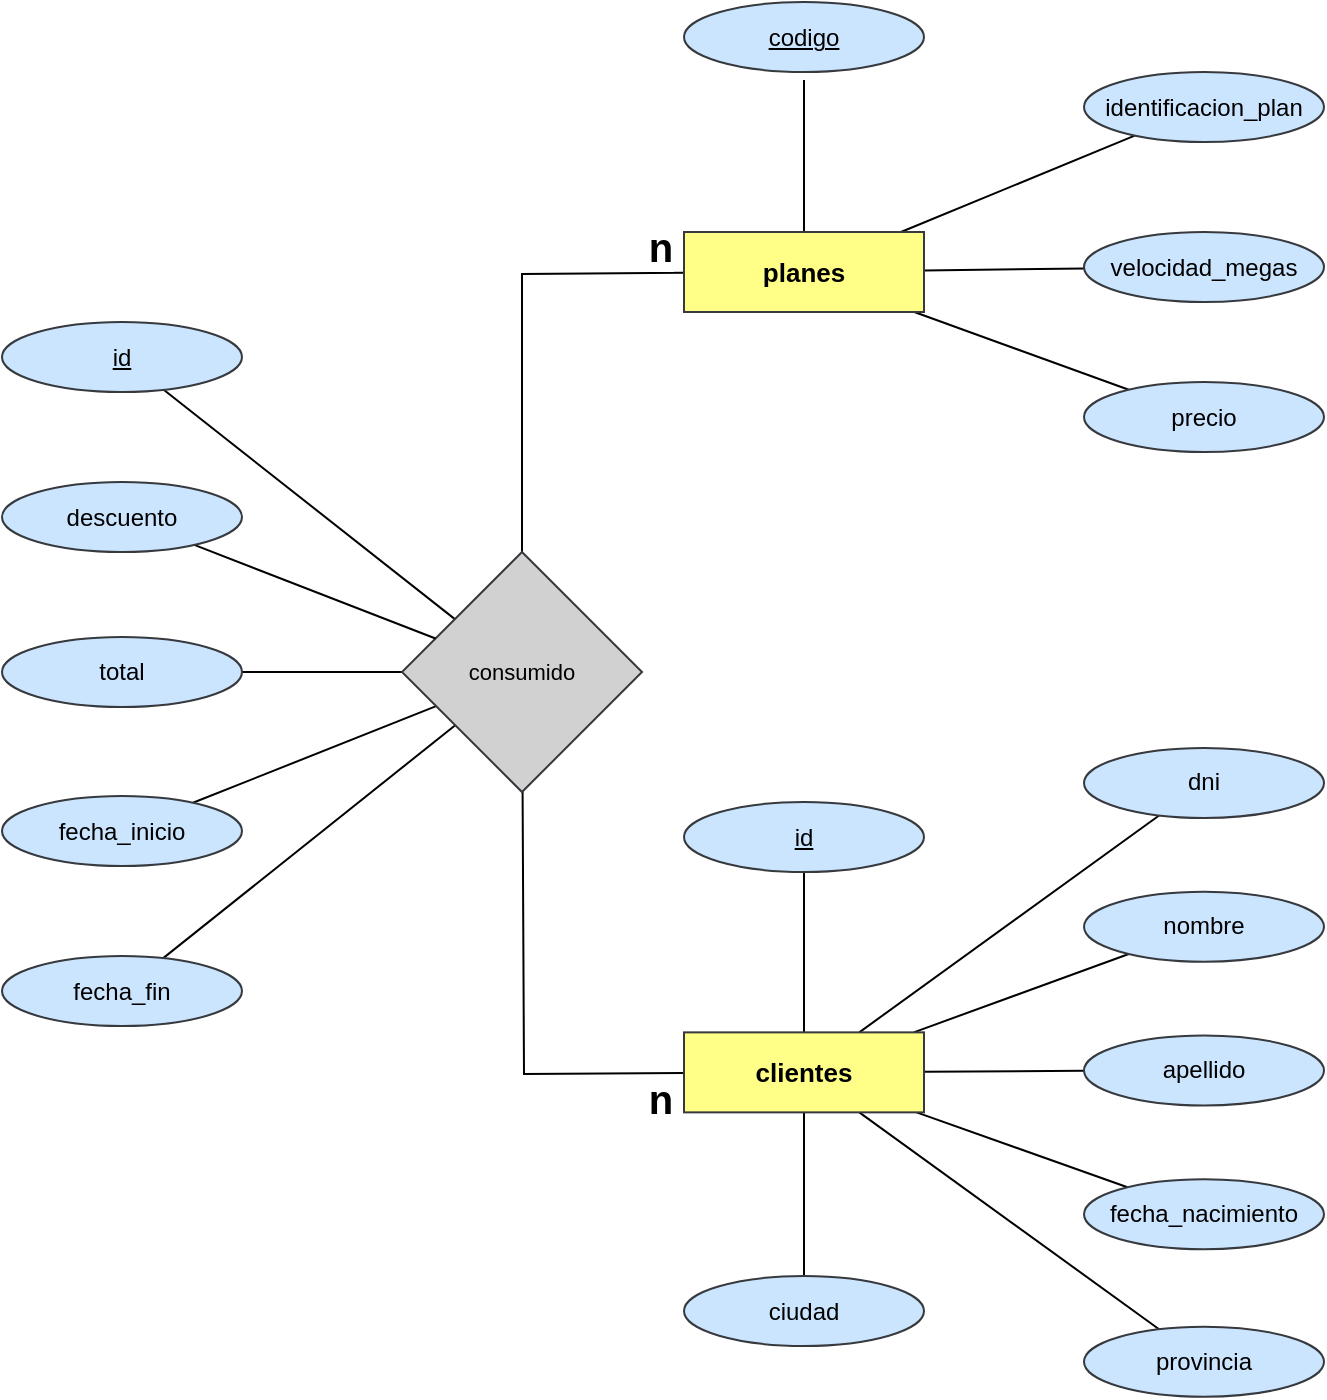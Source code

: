 <mxfile version="24.3.1" type="device">
  <diagram name="Página-1" id="GKcQqyCfQ1V4mNrMHVXt">
    <mxGraphModel dx="1374" dy="795" grid="1" gridSize="10" guides="1" tooltips="1" connect="1" arrows="1" fold="1" page="1" pageScale="1" pageWidth="827" pageHeight="1169" math="0" shadow="0">
      <root>
        <mxCell id="0" />
        <mxCell id="1" parent="0" />
        <mxCell id="48W_m3RGSCvSOmZZA0Iu-25" style="edgeStyle=none;rounded=0;orthogonalLoop=1;jettySize=auto;html=1;strokeColor=default;strokeWidth=1;align=center;verticalAlign=middle;fontFamily=Helvetica;fontSize=11;fontColor=default;labelBackgroundColor=default;endArrow=none;endFill=0;" parent="1" source="48W_m3RGSCvSOmZZA0Iu-5" edge="1">
          <mxGeometry relative="1" as="geometry">
            <mxPoint x="461" y="83" as="targetPoint" />
          </mxGeometry>
        </mxCell>
        <mxCell id="48W_m3RGSCvSOmZZA0Iu-26" style="edgeStyle=none;rounded=0;orthogonalLoop=1;jettySize=auto;html=1;strokeColor=default;strokeWidth=1;align=center;verticalAlign=middle;fontFamily=Helvetica;fontSize=11;fontColor=default;labelBackgroundColor=default;endArrow=none;endFill=0;" parent="1" source="48W_m3RGSCvSOmZZA0Iu-5" target="48W_m3RGSCvSOmZZA0Iu-19" edge="1">
          <mxGeometry relative="1" as="geometry">
            <mxPoint x="-49" y="358.18" as="targetPoint" />
          </mxGeometry>
        </mxCell>
        <mxCell id="48W_m3RGSCvSOmZZA0Iu-27" style="edgeStyle=none;rounded=0;orthogonalLoop=1;jettySize=auto;html=1;strokeColor=default;strokeWidth=1;align=center;verticalAlign=middle;fontFamily=Helvetica;fontSize=11;fontColor=default;labelBackgroundColor=default;endArrow=none;endFill=0;" parent="1" source="48W_m3RGSCvSOmZZA0Iu-5" target="48W_m3RGSCvSOmZZA0Iu-20" edge="1">
          <mxGeometry relative="1" as="geometry" />
        </mxCell>
        <mxCell id="48W_m3RGSCvSOmZZA0Iu-28" style="edgeStyle=none;rounded=0;orthogonalLoop=1;jettySize=auto;html=1;strokeColor=default;strokeWidth=1;align=center;verticalAlign=middle;fontFamily=Helvetica;fontSize=11;fontColor=default;labelBackgroundColor=default;endArrow=none;endFill=0;" parent="1" source="48W_m3RGSCvSOmZZA0Iu-5" target="48W_m3RGSCvSOmZZA0Iu-21" edge="1">
          <mxGeometry relative="1" as="geometry">
            <Array as="points">
              <mxPoint x="320" y="180" />
            </Array>
          </mxGeometry>
        </mxCell>
        <mxCell id="tfnrAoQ7Zi7adhCi03Up-3" style="edgeStyle=none;rounded=0;orthogonalLoop=1;jettySize=auto;html=1;strokeColor=default;strokeWidth=1;align=center;verticalAlign=middle;fontFamily=Helvetica;fontSize=11;fontColor=default;labelBackgroundColor=default;endArrow=none;endFill=0;" edge="1" parent="1" source="48W_m3RGSCvSOmZZA0Iu-5" target="tfnrAoQ7Zi7adhCi03Up-1">
          <mxGeometry relative="1" as="geometry" />
        </mxCell>
        <mxCell id="48W_m3RGSCvSOmZZA0Iu-5" value="planes" style="rounded=0;whiteSpace=wrap;html=1;fillColor=#ffff88;strokeColor=#36393d;fontSize=13;fontStyle=1" parent="1" vertex="1">
          <mxGeometry x="401" y="159" width="120" height="40" as="geometry" />
        </mxCell>
        <mxCell id="48W_m3RGSCvSOmZZA0Iu-18" value="&lt;u&gt;codigo&lt;/u&gt;" style="ellipse;whiteSpace=wrap;html=1;fillColor=#cce5ff;strokeColor=#36393d;" parent="1" vertex="1">
          <mxGeometry x="401" y="44" width="120" height="35" as="geometry" />
        </mxCell>
        <mxCell id="48W_m3RGSCvSOmZZA0Iu-19" value="velocidad_megas" style="ellipse;whiteSpace=wrap;html=1;fillColor=#cce5ff;strokeColor=#36393d;" parent="1" vertex="1">
          <mxGeometry x="601" y="159" width="120" height="35" as="geometry" />
        </mxCell>
        <mxCell id="48W_m3RGSCvSOmZZA0Iu-20" value="precio" style="ellipse;whiteSpace=wrap;html=1;fillColor=#cce5ff;strokeColor=#36393d;" parent="1" vertex="1">
          <mxGeometry x="601" y="234" width="120" height="35" as="geometry" />
        </mxCell>
        <mxCell id="48W_m3RGSCvSOmZZA0Iu-29" style="edgeStyle=none;rounded=0;orthogonalLoop=1;jettySize=auto;html=1;strokeColor=default;strokeWidth=1;align=center;verticalAlign=middle;fontFamily=Helvetica;fontSize=11;fontColor=default;labelBackgroundColor=default;endArrow=none;endFill=0;" parent="1" source="48W_m3RGSCvSOmZZA0Iu-21" target="48W_m3RGSCvSOmZZA0Iu-22" edge="1">
          <mxGeometry relative="1" as="geometry">
            <Array as="points">
              <mxPoint x="321" y="580" />
            </Array>
          </mxGeometry>
        </mxCell>
        <mxCell id="HLoZswmGWW6CU3G7SCZJ-18" style="edgeStyle=none;rounded=0;orthogonalLoop=1;jettySize=auto;html=1;strokeColor=default;strokeWidth=1;align=center;verticalAlign=middle;fontFamily=Helvetica;fontSize=11;fontColor=default;labelBackgroundColor=default;endArrow=none;endFill=0;" parent="1" source="48W_m3RGSCvSOmZZA0Iu-21" target="HLoZswmGWW6CU3G7SCZJ-14" edge="1">
          <mxGeometry relative="1" as="geometry" />
        </mxCell>
        <mxCell id="HLoZswmGWW6CU3G7SCZJ-19" style="edgeStyle=none;rounded=0;orthogonalLoop=1;jettySize=auto;html=1;strokeColor=default;strokeWidth=1;align=center;verticalAlign=middle;fontFamily=Helvetica;fontSize=11;fontColor=default;labelBackgroundColor=default;endArrow=none;endFill=0;" parent="1" source="48W_m3RGSCvSOmZZA0Iu-21" target="HLoZswmGWW6CU3G7SCZJ-15" edge="1">
          <mxGeometry relative="1" as="geometry" />
        </mxCell>
        <mxCell id="HLoZswmGWW6CU3G7SCZJ-20" style="edgeStyle=none;rounded=0;orthogonalLoop=1;jettySize=auto;html=1;strokeColor=default;strokeWidth=1;align=center;verticalAlign=middle;fontFamily=Helvetica;fontSize=11;fontColor=default;labelBackgroundColor=default;endArrow=none;endFill=0;" parent="1" source="48W_m3RGSCvSOmZZA0Iu-21" target="HLoZswmGWW6CU3G7SCZJ-16" edge="1">
          <mxGeometry relative="1" as="geometry" />
        </mxCell>
        <mxCell id="HLoZswmGWW6CU3G7SCZJ-22" style="edgeStyle=none;rounded=0;orthogonalLoop=1;jettySize=auto;html=1;strokeColor=default;strokeWidth=1;align=center;verticalAlign=middle;fontFamily=Helvetica;fontSize=11;fontColor=default;labelBackgroundColor=default;endArrow=none;endFill=0;" parent="1" source="48W_m3RGSCvSOmZZA0Iu-21" target="HLoZswmGWW6CU3G7SCZJ-21" edge="1">
          <mxGeometry relative="1" as="geometry" />
        </mxCell>
        <mxCell id="48W_m3RGSCvSOmZZA0Iu-21" value="consumido" style="rhombus;whiteSpace=wrap;html=1;fontFamily=Helvetica;fontSize=11;labelBackgroundColor=none;fillColor=#d1d1d1;strokeColor=#36393d;labelBorderColor=none;" parent="1" vertex="1">
          <mxGeometry x="260" y="319" width="120" height="120" as="geometry" />
        </mxCell>
        <mxCell id="48W_m3RGSCvSOmZZA0Iu-55" style="edgeStyle=none;rounded=0;orthogonalLoop=1;jettySize=auto;html=1;strokeColor=default;strokeWidth=1;align=center;verticalAlign=middle;fontFamily=Helvetica;fontSize=11;fontColor=default;labelBackgroundColor=default;endArrow=none;endFill=0;" parent="1" source="48W_m3RGSCvSOmZZA0Iu-22" target="48W_m3RGSCvSOmZZA0Iu-52" edge="1">
          <mxGeometry relative="1" as="geometry" />
        </mxCell>
        <mxCell id="48W_m3RGSCvSOmZZA0Iu-57" style="edgeStyle=none;rounded=0;orthogonalLoop=1;jettySize=auto;html=1;strokeColor=default;strokeWidth=1;align=center;verticalAlign=middle;fontFamily=Helvetica;fontSize=11;fontColor=default;labelBackgroundColor=default;endArrow=none;endFill=0;" parent="1" source="48W_m3RGSCvSOmZZA0Iu-22" target="48W_m3RGSCvSOmZZA0Iu-54" edge="1">
          <mxGeometry relative="1" as="geometry" />
        </mxCell>
        <mxCell id="48W_m3RGSCvSOmZZA0Iu-59" style="edgeStyle=none;rounded=0;orthogonalLoop=1;jettySize=auto;html=1;strokeColor=default;strokeWidth=1;align=center;verticalAlign=middle;fontFamily=Helvetica;fontSize=11;fontColor=default;labelBackgroundColor=default;endArrow=none;endFill=0;" parent="1" source="48W_m3RGSCvSOmZZA0Iu-22" target="48W_m3RGSCvSOmZZA0Iu-58" edge="1">
          <mxGeometry relative="1" as="geometry" />
        </mxCell>
        <mxCell id="HLoZswmGWW6CU3G7SCZJ-9" style="edgeStyle=none;rounded=0;orthogonalLoop=1;jettySize=auto;html=1;strokeColor=default;strokeWidth=1;align=center;verticalAlign=middle;fontFamily=Helvetica;fontSize=11;fontColor=default;labelBackgroundColor=default;endArrow=none;endFill=0;" parent="1" source="48W_m3RGSCvSOmZZA0Iu-22" target="HLoZswmGWW6CU3G7SCZJ-6" edge="1">
          <mxGeometry relative="1" as="geometry" />
        </mxCell>
        <mxCell id="HLoZswmGWW6CU3G7SCZJ-10" style="edgeStyle=none;rounded=0;orthogonalLoop=1;jettySize=auto;html=1;strokeColor=default;strokeWidth=1;align=center;verticalAlign=middle;fontFamily=Helvetica;fontSize=11;fontColor=default;labelBackgroundColor=default;endArrow=none;endFill=0;" parent="1" source="48W_m3RGSCvSOmZZA0Iu-22" target="HLoZswmGWW6CU3G7SCZJ-5" edge="1">
          <mxGeometry relative="1" as="geometry" />
        </mxCell>
        <mxCell id="HLoZswmGWW6CU3G7SCZJ-11" style="edgeStyle=none;rounded=0;orthogonalLoop=1;jettySize=auto;html=1;strokeColor=default;strokeWidth=1;align=center;verticalAlign=middle;fontFamily=Helvetica;fontSize=11;fontColor=default;labelBackgroundColor=default;endArrow=none;endFill=0;" parent="1" source="48W_m3RGSCvSOmZZA0Iu-22" target="HLoZswmGWW6CU3G7SCZJ-7" edge="1">
          <mxGeometry relative="1" as="geometry" />
        </mxCell>
        <mxCell id="HLoZswmGWW6CU3G7SCZJ-12" style="edgeStyle=none;rounded=0;orthogonalLoop=1;jettySize=auto;html=1;strokeColor=default;strokeWidth=1;align=center;verticalAlign=middle;fontFamily=Helvetica;fontSize=11;fontColor=default;labelBackgroundColor=default;endArrow=none;endFill=0;" parent="1" source="48W_m3RGSCvSOmZZA0Iu-22" target="HLoZswmGWW6CU3G7SCZJ-8" edge="1">
          <mxGeometry relative="1" as="geometry" />
        </mxCell>
        <mxCell id="48W_m3RGSCvSOmZZA0Iu-22" value="clientes" style="rounded=0;whiteSpace=wrap;html=1;fillColor=#ffff88;strokeColor=#36393d;fontSize=13;fontStyle=1" parent="1" vertex="1">
          <mxGeometry x="401" y="559.18" width="120" height="40" as="geometry" />
        </mxCell>
        <mxCell id="48W_m3RGSCvSOmZZA0Iu-52" value="&lt;u&gt;id&lt;/u&gt;" style="ellipse;whiteSpace=wrap;html=1;fillColor=#cce5ff;strokeColor=#36393d;" parent="1" vertex="1">
          <mxGeometry x="401" y="444" width="120" height="35" as="geometry" />
        </mxCell>
        <mxCell id="48W_m3RGSCvSOmZZA0Iu-54" value="dni" style="ellipse;whiteSpace=wrap;html=1;fillColor=#cce5ff;strokeColor=#36393d;" parent="1" vertex="1">
          <mxGeometry x="601" y="416.99" width="120" height="35" as="geometry" />
        </mxCell>
        <mxCell id="48W_m3RGSCvSOmZZA0Iu-58" value="nombre" style="ellipse;whiteSpace=wrap;html=1;fillColor=#cce5ff;strokeColor=#36393d;" parent="1" vertex="1">
          <mxGeometry x="601" y="488.86" width="120" height="35" as="geometry" />
        </mxCell>
        <mxCell id="48W_m3RGSCvSOmZZA0Iu-82" value="&lt;b style=&quot;font-size: 20px;&quot;&gt;&lt;font style=&quot;font-size: 20px;&quot;&gt;n&lt;/font&gt;&lt;/b&gt;" style="text;html=1;align=center;verticalAlign=middle;resizable=0;points=[];autosize=1;strokeColor=none;fillColor=none;fontFamily=Helvetica;fontSize=20;fontColor=default;labelBackgroundColor=default;" parent="1" vertex="1">
          <mxGeometry x="369" y="146" width="40" height="40" as="geometry" />
        </mxCell>
        <mxCell id="HLoZswmGWW6CU3G7SCZJ-1" value="&lt;b style=&quot;font-size: 20px;&quot;&gt;&lt;font style=&quot;font-size: 20px;&quot;&gt;n&lt;/font&gt;&lt;/b&gt;" style="text;html=1;align=center;verticalAlign=middle;resizable=0;points=[];autosize=1;strokeColor=none;fillColor=none;fontFamily=Helvetica;fontSize=20;fontColor=default;labelBackgroundColor=default;" parent="1" vertex="1">
          <mxGeometry x="369" y="572.18" width="40" height="40" as="geometry" />
        </mxCell>
        <mxCell id="HLoZswmGWW6CU3G7SCZJ-4" style="edgeStyle=none;rounded=0;orthogonalLoop=1;jettySize=auto;html=1;strokeColor=default;strokeWidth=1;align=center;verticalAlign=middle;fontFamily=Helvetica;fontSize=11;fontColor=default;labelBackgroundColor=default;endArrow=none;endFill=0;" parent="1" source="HLoZswmGWW6CU3G7SCZJ-2" target="48W_m3RGSCvSOmZZA0Iu-21" edge="1">
          <mxGeometry relative="1" as="geometry" />
        </mxCell>
        <mxCell id="HLoZswmGWW6CU3G7SCZJ-2" value="descuento" style="ellipse;whiteSpace=wrap;html=1;fillColor=#cce5ff;strokeColor=#36393d;" parent="1" vertex="1">
          <mxGeometry x="60" y="284" width="120" height="35" as="geometry" />
        </mxCell>
        <mxCell id="HLoZswmGWW6CU3G7SCZJ-5" value="apellido" style="ellipse;whiteSpace=wrap;html=1;fillColor=#cce5ff;strokeColor=#36393d;" parent="1" vertex="1">
          <mxGeometry x="601" y="560.74" width="120" height="35" as="geometry" />
        </mxCell>
        <mxCell id="HLoZswmGWW6CU3G7SCZJ-6" value="fecha_nacimiento" style="ellipse;whiteSpace=wrap;html=1;fillColor=#cce5ff;strokeColor=#36393d;" parent="1" vertex="1">
          <mxGeometry x="601" y="632.61" width="120" height="35" as="geometry" />
        </mxCell>
        <mxCell id="HLoZswmGWW6CU3G7SCZJ-7" value="provincia" style="ellipse;whiteSpace=wrap;html=1;fillColor=#cce5ff;strokeColor=#36393d;" parent="1" vertex="1">
          <mxGeometry x="601" y="706.36" width="120" height="35" as="geometry" />
        </mxCell>
        <mxCell id="HLoZswmGWW6CU3G7SCZJ-8" value="ciudad" style="ellipse;whiteSpace=wrap;html=1;fillColor=#cce5ff;strokeColor=#36393d;" parent="1" vertex="1">
          <mxGeometry x="401" y="681" width="120" height="35" as="geometry" />
        </mxCell>
        <mxCell id="HLoZswmGWW6CU3G7SCZJ-14" value="&lt;u&gt;id&lt;/u&gt;" style="ellipse;whiteSpace=wrap;html=1;fillColor=#cce5ff;strokeColor=#36393d;" parent="1" vertex="1">
          <mxGeometry x="60" y="204" width="120" height="35" as="geometry" />
        </mxCell>
        <mxCell id="HLoZswmGWW6CU3G7SCZJ-15" value="fecha_inicio" style="ellipse;whiteSpace=wrap;html=1;fillColor=#cce5ff;strokeColor=#36393d;" parent="1" vertex="1">
          <mxGeometry x="60" y="441" width="120" height="35" as="geometry" />
        </mxCell>
        <mxCell id="HLoZswmGWW6CU3G7SCZJ-16" value="fecha_fin" style="ellipse;whiteSpace=wrap;html=1;fillColor=#cce5ff;strokeColor=#36393d;" parent="1" vertex="1">
          <mxGeometry x="60" y="521" width="120" height="35" as="geometry" />
        </mxCell>
        <mxCell id="HLoZswmGWW6CU3G7SCZJ-21" value="total" style="ellipse;whiteSpace=wrap;html=1;fillColor=#cce5ff;strokeColor=#36393d;" parent="1" vertex="1">
          <mxGeometry x="60" y="361.5" width="120" height="35" as="geometry" />
        </mxCell>
        <mxCell id="tfnrAoQ7Zi7adhCi03Up-1" value="identificacion_plan" style="ellipse;whiteSpace=wrap;html=1;fillColor=#cce5ff;strokeColor=#36393d;" vertex="1" parent="1">
          <mxGeometry x="601" y="79" width="120" height="35" as="geometry" />
        </mxCell>
      </root>
    </mxGraphModel>
  </diagram>
</mxfile>
